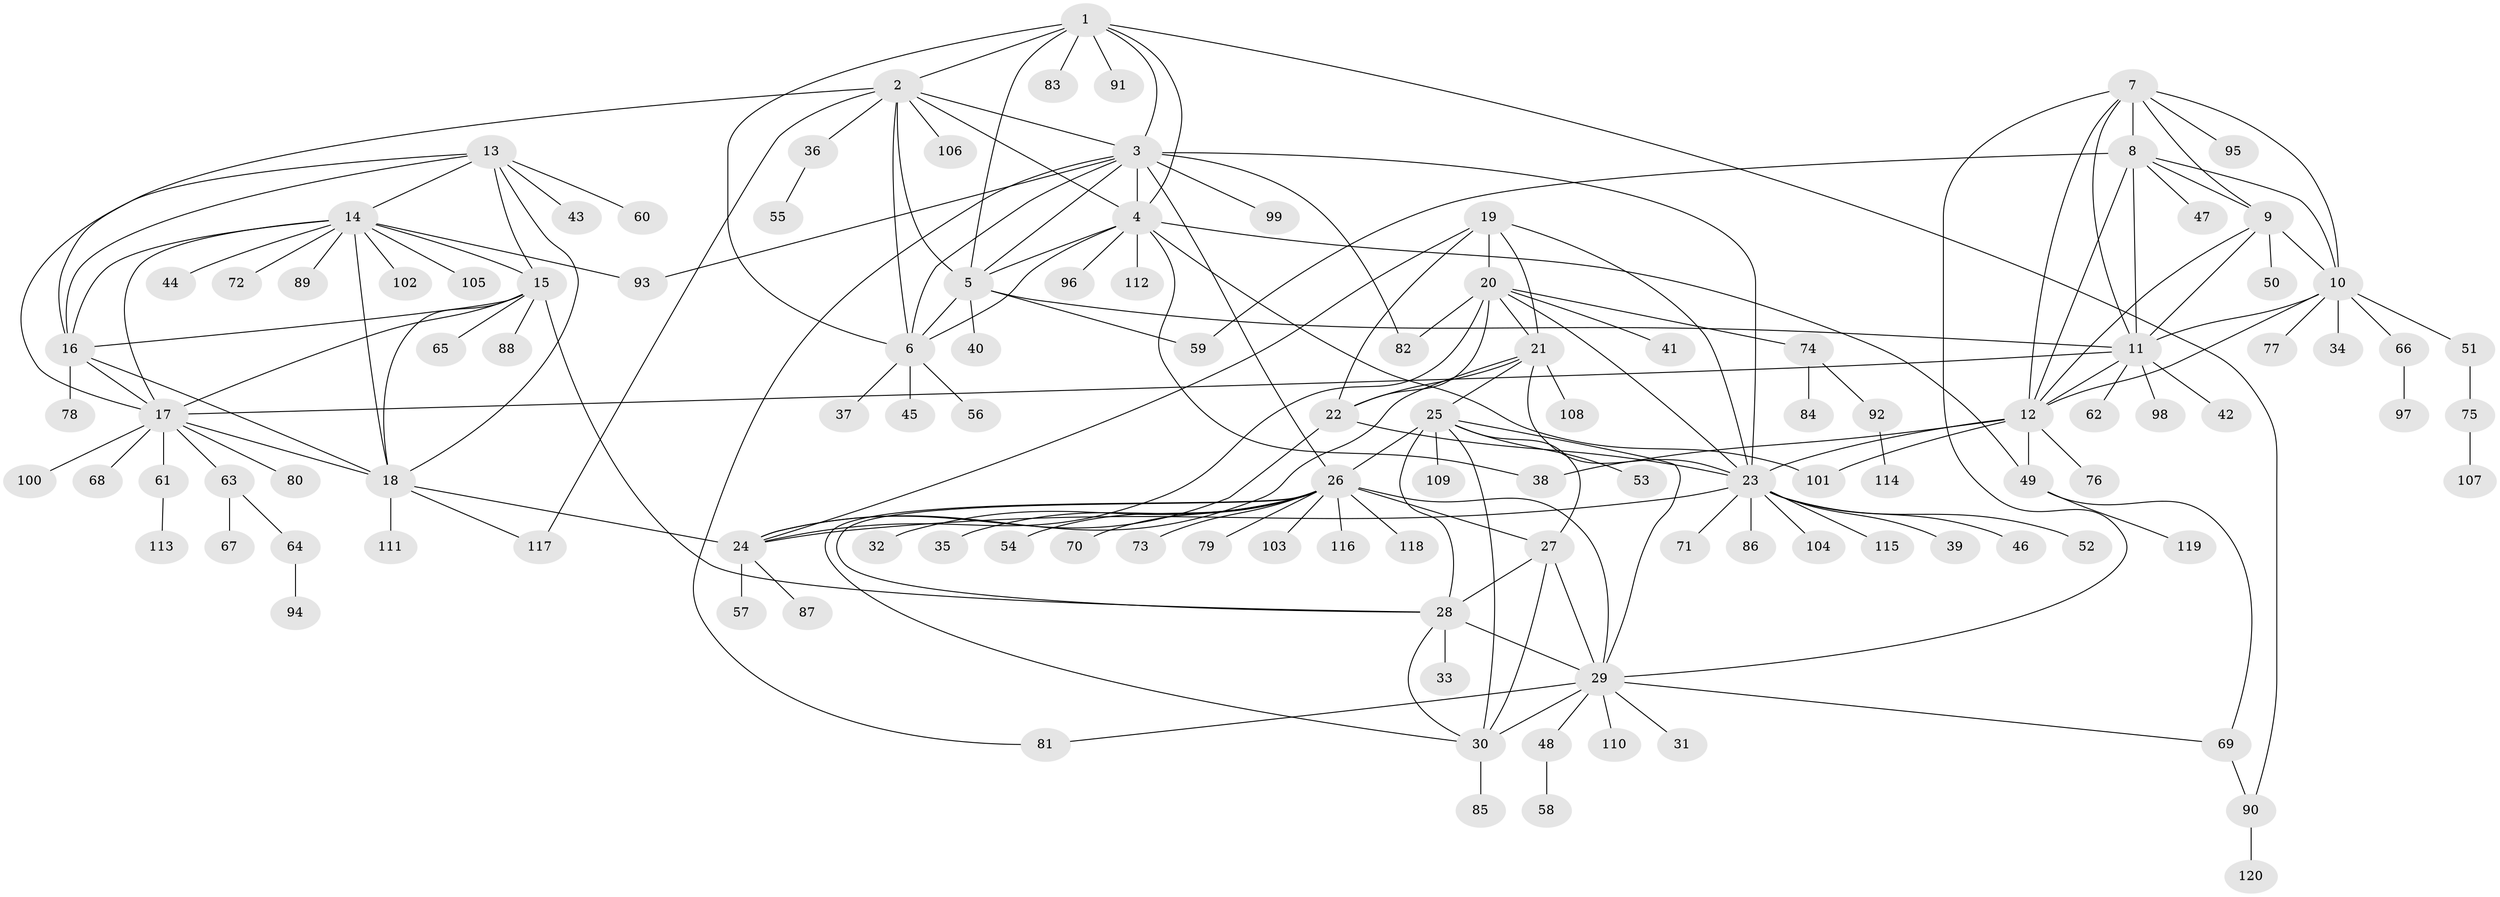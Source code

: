// coarse degree distribution, {10: 0.031578947368421054, 7: 0.010526315789473684, 9: 0.042105263157894736, 6: 0.031578947368421054, 5: 0.021052631578947368, 4: 0.05263157894736842, 17: 0.010526315789473684, 8: 0.021052631578947368, 12: 0.010526315789473684, 15: 0.010526315789473684, 13: 0.010526315789473684, 1: 0.6105263157894737, 2: 0.1368421052631579}
// Generated by graph-tools (version 1.1) at 2025/24/03/03/25 07:24:11]
// undirected, 120 vertices, 185 edges
graph export_dot {
graph [start="1"]
  node [color=gray90,style=filled];
  1;
  2;
  3;
  4;
  5;
  6;
  7;
  8;
  9;
  10;
  11;
  12;
  13;
  14;
  15;
  16;
  17;
  18;
  19;
  20;
  21;
  22;
  23;
  24;
  25;
  26;
  27;
  28;
  29;
  30;
  31;
  32;
  33;
  34;
  35;
  36;
  37;
  38;
  39;
  40;
  41;
  42;
  43;
  44;
  45;
  46;
  47;
  48;
  49;
  50;
  51;
  52;
  53;
  54;
  55;
  56;
  57;
  58;
  59;
  60;
  61;
  62;
  63;
  64;
  65;
  66;
  67;
  68;
  69;
  70;
  71;
  72;
  73;
  74;
  75;
  76;
  77;
  78;
  79;
  80;
  81;
  82;
  83;
  84;
  85;
  86;
  87;
  88;
  89;
  90;
  91;
  92;
  93;
  94;
  95;
  96;
  97;
  98;
  99;
  100;
  101;
  102;
  103;
  104;
  105;
  106;
  107;
  108;
  109;
  110;
  111;
  112;
  113;
  114;
  115;
  116;
  117;
  118;
  119;
  120;
  1 -- 2;
  1 -- 3;
  1 -- 4;
  1 -- 5;
  1 -- 6;
  1 -- 83;
  1 -- 90;
  1 -- 91;
  2 -- 3;
  2 -- 4;
  2 -- 5;
  2 -- 6;
  2 -- 16;
  2 -- 36;
  2 -- 106;
  2 -- 117;
  3 -- 4;
  3 -- 5;
  3 -- 6;
  3 -- 23;
  3 -- 26;
  3 -- 81;
  3 -- 82;
  3 -- 93;
  3 -- 99;
  4 -- 5;
  4 -- 6;
  4 -- 38;
  4 -- 49;
  4 -- 96;
  4 -- 101;
  4 -- 112;
  5 -- 6;
  5 -- 11;
  5 -- 40;
  5 -- 59;
  6 -- 37;
  6 -- 45;
  6 -- 56;
  7 -- 8;
  7 -- 9;
  7 -- 10;
  7 -- 11;
  7 -- 12;
  7 -- 29;
  7 -- 95;
  8 -- 9;
  8 -- 10;
  8 -- 11;
  8 -- 12;
  8 -- 47;
  8 -- 59;
  9 -- 10;
  9 -- 11;
  9 -- 12;
  9 -- 50;
  10 -- 11;
  10 -- 12;
  10 -- 34;
  10 -- 51;
  10 -- 66;
  10 -- 77;
  11 -- 12;
  11 -- 17;
  11 -- 42;
  11 -- 62;
  11 -- 98;
  12 -- 23;
  12 -- 38;
  12 -- 49;
  12 -- 76;
  12 -- 101;
  13 -- 14;
  13 -- 15;
  13 -- 16;
  13 -- 17;
  13 -- 18;
  13 -- 43;
  13 -- 60;
  14 -- 15;
  14 -- 16;
  14 -- 17;
  14 -- 18;
  14 -- 44;
  14 -- 72;
  14 -- 89;
  14 -- 93;
  14 -- 102;
  14 -- 105;
  15 -- 16;
  15 -- 17;
  15 -- 18;
  15 -- 28;
  15 -- 65;
  15 -- 88;
  16 -- 17;
  16 -- 18;
  16 -- 78;
  17 -- 18;
  17 -- 61;
  17 -- 63;
  17 -- 68;
  17 -- 80;
  17 -- 100;
  18 -- 24;
  18 -- 111;
  18 -- 117;
  19 -- 20;
  19 -- 21;
  19 -- 22;
  19 -- 23;
  19 -- 24;
  20 -- 21;
  20 -- 22;
  20 -- 23;
  20 -- 24;
  20 -- 41;
  20 -- 74;
  20 -- 82;
  21 -- 22;
  21 -- 23;
  21 -- 24;
  21 -- 25;
  21 -- 108;
  22 -- 23;
  22 -- 24;
  23 -- 24;
  23 -- 39;
  23 -- 46;
  23 -- 52;
  23 -- 71;
  23 -- 86;
  23 -- 104;
  23 -- 115;
  24 -- 57;
  24 -- 87;
  25 -- 26;
  25 -- 27;
  25 -- 28;
  25 -- 29;
  25 -- 30;
  25 -- 53;
  25 -- 109;
  26 -- 27;
  26 -- 28;
  26 -- 29;
  26 -- 30;
  26 -- 32;
  26 -- 35;
  26 -- 54;
  26 -- 70;
  26 -- 73;
  26 -- 79;
  26 -- 103;
  26 -- 116;
  26 -- 118;
  27 -- 28;
  27 -- 29;
  27 -- 30;
  28 -- 29;
  28 -- 30;
  28 -- 33;
  29 -- 30;
  29 -- 31;
  29 -- 48;
  29 -- 69;
  29 -- 81;
  29 -- 110;
  30 -- 85;
  36 -- 55;
  48 -- 58;
  49 -- 69;
  49 -- 119;
  51 -- 75;
  61 -- 113;
  63 -- 64;
  63 -- 67;
  64 -- 94;
  66 -- 97;
  69 -- 90;
  74 -- 84;
  74 -- 92;
  75 -- 107;
  90 -- 120;
  92 -- 114;
}
